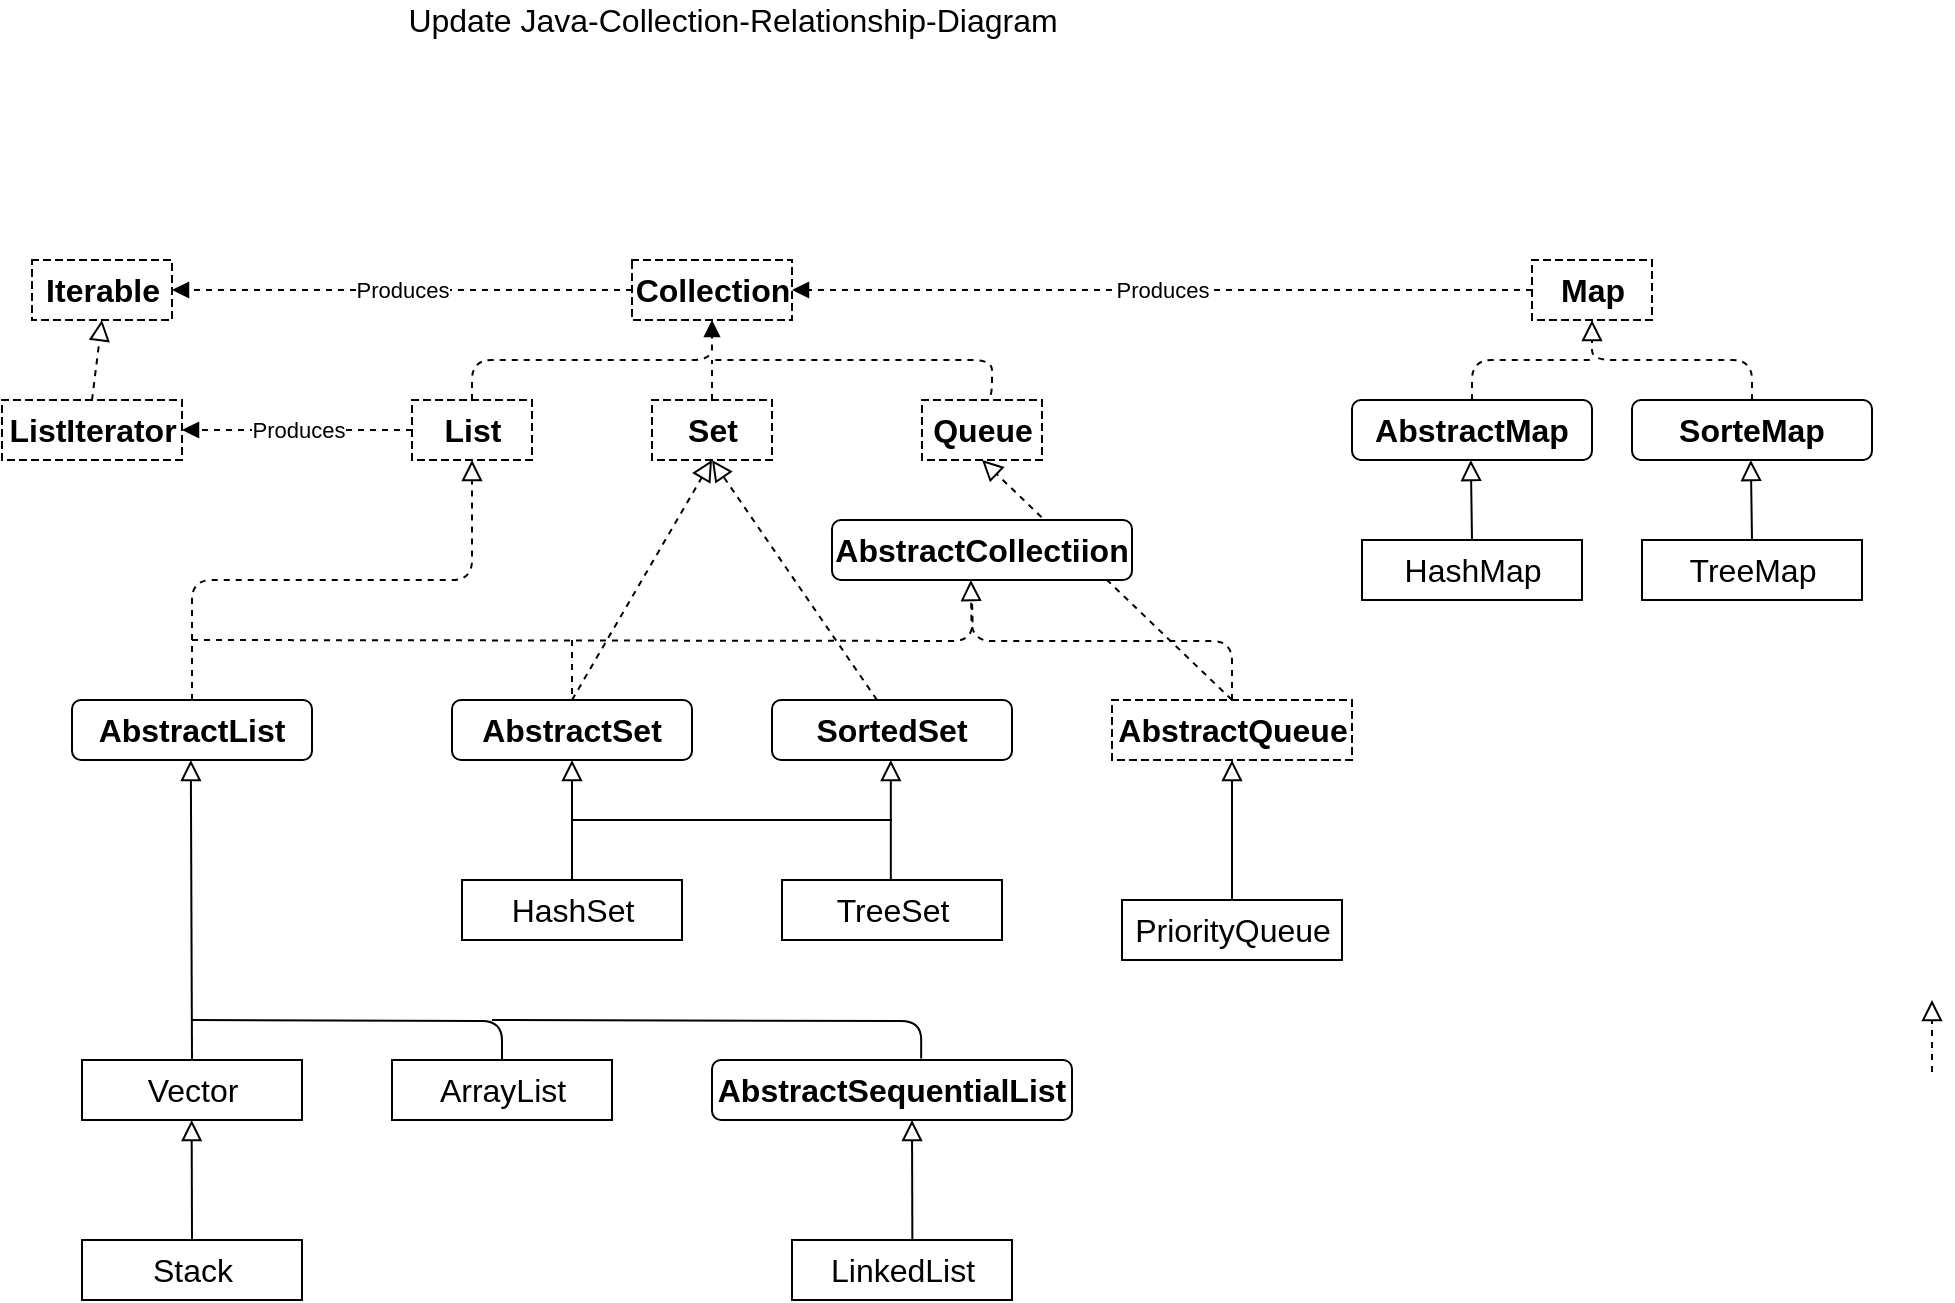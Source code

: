 <mxfile version="14.6.12" type="github">
  <diagram name="Page-1" id="e7e014a7-5840-1c2e-5031-d8a46d1fe8dd">
    <mxGraphModel dx="1019" dy="616" grid="1" gridSize="10" guides="1" tooltips="1" connect="1" arrows="1" fold="1" page="1" pageScale="1" pageWidth="1169" pageHeight="826" background="#ffffff" math="0" shadow="0">
      <root>
        <mxCell id="0" />
        <mxCell id="1" parent="0" />
        <mxCell id="dg4Ksw1on97DuJ25nvBi-41" value="&lt;b&gt;&lt;font style=&quot;font-size: 16px&quot;&gt;Iterable&lt;/font&gt;&lt;/b&gt;" style="shape=partialRectangle;html=1;top=1;align=center;dashed=1;" vertex="1" parent="1">
          <mxGeometry x="20" y="160" width="70" height="30" as="geometry" />
        </mxCell>
        <mxCell id="dg4Ksw1on97DuJ25nvBi-42" value="&lt;b&gt;&lt;font style=&quot;font-size: 16px&quot;&gt;Collection&lt;/font&gt;&lt;/b&gt;" style="shape=partialRectangle;html=1;top=1;align=center;dashed=1;" vertex="1" parent="1">
          <mxGeometry x="320" y="160" width="80" height="30" as="geometry" />
        </mxCell>
        <mxCell id="dg4Ksw1on97DuJ25nvBi-43" value="&lt;b&gt;&lt;font style=&quot;font-size: 16px&quot;&gt;Map&lt;/font&gt;&lt;/b&gt;" style="shape=partialRectangle;html=1;top=1;align=center;dashed=1;" vertex="1" parent="1">
          <mxGeometry x="770" y="160" width="60" height="30" as="geometry" />
        </mxCell>
        <mxCell id="dg4Ksw1on97DuJ25nvBi-56" value="" style="html=1;verticalAlign=bottom;labelBackgroundColor=none;endArrow=block;endFill=1;dashed=1;exitX=0;exitY=0.5;exitDx=0;exitDy=0;entryX=1;entryY=0.5;entryDx=0;entryDy=0;" edge="1" parent="1" source="dg4Ksw1on97DuJ25nvBi-42" target="dg4Ksw1on97DuJ25nvBi-41">
          <mxGeometry width="160" relative="1" as="geometry">
            <mxPoint x="280" y="280" as="sourcePoint" />
            <mxPoint x="220" y="170" as="targetPoint" />
          </mxGeometry>
        </mxCell>
        <mxCell id="dg4Ksw1on97DuJ25nvBi-59" value="Produces" style="edgeLabel;html=1;align=center;verticalAlign=middle;resizable=0;points=[];" vertex="1" connectable="0" parent="dg4Ksw1on97DuJ25nvBi-56">
          <mxGeometry y="-1" relative="1" as="geometry">
            <mxPoint as="offset" />
          </mxGeometry>
        </mxCell>
        <mxCell id="dg4Ksw1on97DuJ25nvBi-60" value="Produces" style="edgeLabel;html=1;align=center;verticalAlign=middle;resizable=0;points=[];" vertex="1" connectable="0" parent="dg4Ksw1on97DuJ25nvBi-56">
          <mxGeometry y="-1" relative="1" as="geometry">
            <mxPoint y="1" as="offset" />
          </mxGeometry>
        </mxCell>
        <mxCell id="dg4Ksw1on97DuJ25nvBi-64" value="" style="html=1;verticalAlign=bottom;labelBackgroundColor=none;endArrow=block;endFill=1;dashed=1;exitX=0;exitY=0.5;exitDx=0;exitDy=0;entryX=1;entryY=0.5;entryDx=0;entryDy=0;" edge="1" parent="1" source="dg4Ksw1on97DuJ25nvBi-43" target="dg4Ksw1on97DuJ25nvBi-42">
          <mxGeometry width="160" relative="1" as="geometry">
            <mxPoint x="510" y="174.5" as="sourcePoint" />
            <mxPoint x="410" y="174.5" as="targetPoint" />
          </mxGeometry>
        </mxCell>
        <mxCell id="dg4Ksw1on97DuJ25nvBi-65" value="Produces" style="edgeLabel;html=1;align=center;verticalAlign=middle;resizable=0;points=[];" vertex="1" connectable="0" parent="dg4Ksw1on97DuJ25nvBi-64">
          <mxGeometry y="-1" relative="1" as="geometry">
            <mxPoint as="offset" />
          </mxGeometry>
        </mxCell>
        <mxCell id="dg4Ksw1on97DuJ25nvBi-66" value="Produces" style="edgeLabel;html=1;align=center;verticalAlign=middle;resizable=0;points=[];" vertex="1" connectable="0" parent="dg4Ksw1on97DuJ25nvBi-64">
          <mxGeometry y="-1" relative="1" as="geometry">
            <mxPoint y="1" as="offset" />
          </mxGeometry>
        </mxCell>
        <mxCell id="dg4Ksw1on97DuJ25nvBi-67" value="&lt;b&gt;&lt;font style=&quot;font-size: 16px&quot;&gt;ListIterator&lt;/font&gt;&lt;/b&gt;" style="shape=partialRectangle;html=1;top=1;align=center;dashed=1;" vertex="1" parent="1">
          <mxGeometry x="5" y="230" width="90" height="30" as="geometry" />
        </mxCell>
        <mxCell id="dg4Ksw1on97DuJ25nvBi-68" value="&lt;b&gt;&lt;font style=&quot;font-size: 16px&quot;&gt;List&lt;/font&gt;&lt;/b&gt;" style="shape=partialRectangle;html=1;top=1;align=center;dashed=1;" vertex="1" parent="1">
          <mxGeometry x="210" y="230" width="60" height="30" as="geometry" />
        </mxCell>
        <mxCell id="dg4Ksw1on97DuJ25nvBi-70" value="&lt;b&gt;&lt;font style=&quot;font-size: 16px&quot;&gt;Set&lt;/font&gt;&lt;/b&gt;" style="shape=partialRectangle;html=1;top=1;align=center;dashed=1;" vertex="1" parent="1">
          <mxGeometry x="330" y="230" width="60" height="30" as="geometry" />
        </mxCell>
        <mxCell id="dg4Ksw1on97DuJ25nvBi-74" value="&lt;b&gt;&lt;font style=&quot;font-size: 16px&quot;&gt;Queue&lt;/font&gt;&lt;/b&gt;" style="shape=partialRectangle;html=1;top=1;align=center;dashed=1;" vertex="1" parent="1">
          <mxGeometry x="465" y="230" width="60" height="30" as="geometry" />
        </mxCell>
        <mxCell id="dg4Ksw1on97DuJ25nvBi-79" value="" style="html=1;verticalAlign=bottom;labelBackgroundColor=none;endArrow=block;endFill=1;dashed=1;entryX=1;entryY=0.5;entryDx=0;entryDy=0;exitX=0;exitY=0.5;exitDx=0;exitDy=0;" edge="1" parent="1" source="dg4Ksw1on97DuJ25nvBi-68" target="dg4Ksw1on97DuJ25nvBi-67">
          <mxGeometry width="160" relative="1" as="geometry">
            <mxPoint x="290" y="245" as="sourcePoint" />
            <mxPoint x="170" y="244.5" as="targetPoint" />
          </mxGeometry>
        </mxCell>
        <mxCell id="dg4Ksw1on97DuJ25nvBi-80" value="Produces" style="edgeLabel;html=1;align=center;verticalAlign=middle;resizable=0;points=[];" vertex="1" connectable="0" parent="dg4Ksw1on97DuJ25nvBi-79">
          <mxGeometry y="-1" relative="1" as="geometry">
            <mxPoint as="offset" />
          </mxGeometry>
        </mxCell>
        <mxCell id="dg4Ksw1on97DuJ25nvBi-81" value="Produces" style="edgeLabel;html=1;align=center;verticalAlign=middle;resizable=0;points=[];" vertex="1" connectable="0" parent="dg4Ksw1on97DuJ25nvBi-79">
          <mxGeometry y="-1" relative="1" as="geometry">
            <mxPoint y="1" as="offset" />
          </mxGeometry>
        </mxCell>
        <mxCell id="dg4Ksw1on97DuJ25nvBi-82" value="" style="html=1;verticalAlign=bottom;labelBackgroundColor=none;endArrow=block;endFill=1;dashed=1;entryX=0.5;entryY=1;entryDx=0;entryDy=0;exitX=0.5;exitY=0;exitDx=0;exitDy=0;edgeStyle=orthogonalEdgeStyle;" edge="1" parent="1" source="dg4Ksw1on97DuJ25nvBi-68" target="dg4Ksw1on97DuJ25nvBi-42">
          <mxGeometry width="160" relative="1" as="geometry">
            <mxPoint x="360" y="360" as="sourcePoint" />
            <mxPoint x="350" y="190" as="targetPoint" />
          </mxGeometry>
        </mxCell>
        <mxCell id="dg4Ksw1on97DuJ25nvBi-88" value="" style="endArrow=none;dashed=1;html=1;exitX=0.5;exitY=0;exitDx=0;exitDy=0;edgeStyle=orthogonalEdgeStyle;" edge="1" parent="1" source="dg4Ksw1on97DuJ25nvBi-74">
          <mxGeometry width="50" height="50" relative="1" as="geometry">
            <mxPoint x="570" y="230" as="sourcePoint" />
            <mxPoint x="360" y="210" as="targetPoint" />
            <Array as="points">
              <mxPoint x="500" y="230" />
              <mxPoint x="500" y="210" />
            </Array>
          </mxGeometry>
        </mxCell>
        <mxCell id="dg4Ksw1on97DuJ25nvBi-91" value="" style="endArrow=block;startArrow=none;endFill=0;startFill=0;endSize=8;html=1;verticalAlign=bottom;dashed=1;labelBackgroundColor=none;entryX=0.5;entryY=1;entryDx=0;entryDy=0;exitX=0.5;exitY=0;exitDx=0;exitDy=0;" edge="1" parent="1" source="dg4Ksw1on97DuJ25nvBi-67" target="dg4Ksw1on97DuJ25nvBi-41">
          <mxGeometry width="160" relative="1" as="geometry">
            <mxPoint x="50" y="230" as="sourcePoint" />
            <mxPoint x="560" y="360" as="targetPoint" />
          </mxGeometry>
        </mxCell>
        <mxCell id="dg4Ksw1on97DuJ25nvBi-93" value="" style="endArrow=block;startArrow=none;endFill=0;startFill=0;endSize=8;html=1;verticalAlign=bottom;dashed=1;labelBackgroundColor=none;exitX=0.5;exitY=0;exitDx=0;exitDy=0;edgeStyle=orthogonalEdgeStyle;entryX=0.5;entryY=1;entryDx=0;entryDy=0;" edge="1" parent="1" source="dg4Ksw1on97DuJ25nvBi-122" target="dg4Ksw1on97DuJ25nvBi-68">
          <mxGeometry width="160" relative="1" as="geometry">
            <mxPoint x="125" y="370" as="sourcePoint" />
            <mxPoint x="240" y="265" as="targetPoint" />
          </mxGeometry>
        </mxCell>
        <mxCell id="dg4Ksw1on97DuJ25nvBi-95" value="" style="endArrow=block;startArrow=none;endFill=0;startFill=0;endSize=8;html=1;verticalAlign=bottom;dashed=1;labelBackgroundColor=none;entryX=0.5;entryY=1;entryDx=0;entryDy=0;exitX=0.5;exitY=0;exitDx=0;exitDy=0;" edge="1" parent="1" source="dg4Ksw1on97DuJ25nvBi-125" target="dg4Ksw1on97DuJ25nvBi-70">
          <mxGeometry width="160" relative="1" as="geometry">
            <mxPoint x="312.5" y="380" as="sourcePoint" />
            <mxPoint x="420.0" y="260" as="targetPoint" />
          </mxGeometry>
        </mxCell>
        <mxCell id="dg4Ksw1on97DuJ25nvBi-96" value="" style="endArrow=block;startArrow=none;endFill=0;startFill=0;endSize=8;html=1;verticalAlign=bottom;dashed=1;labelBackgroundColor=none;entryX=0.5;entryY=1;entryDx=0;entryDy=0;exitX=0.5;exitY=0;exitDx=0;exitDy=0;" edge="1" parent="1" source="dg4Ksw1on97DuJ25nvBi-104" target="dg4Ksw1on97DuJ25nvBi-74">
          <mxGeometry width="160" relative="1" as="geometry">
            <mxPoint x="569.41" y="296" as="sourcePoint" />
            <mxPoint x="569.41" y="260" as="targetPoint" />
          </mxGeometry>
        </mxCell>
        <mxCell id="dg4Ksw1on97DuJ25nvBi-102" value="" style="endArrow=block;startArrow=none;endFill=0;startFill=0;endSize=8;html=1;verticalAlign=bottom;dashed=1;labelBackgroundColor=none;entryX=0.5;entryY=1;entryDx=0;entryDy=0;exitX=0.5;exitY=0;exitDx=0;exitDy=0;" edge="1" parent="1" target="dg4Ksw1on97DuJ25nvBi-70">
          <mxGeometry width="160" relative="1" as="geometry">
            <mxPoint x="442.5" y="380" as="sourcePoint" />
            <mxPoint x="430" y="270" as="targetPoint" />
          </mxGeometry>
        </mxCell>
        <mxCell id="dg4Ksw1on97DuJ25nvBi-104" value="&lt;span style=&quot;font-size: 16px&quot;&gt;&lt;b&gt;AbstractQueue&lt;/b&gt;&lt;/span&gt;" style="shape=partialRectangle;html=1;top=1;align=center;dashed=1;" vertex="1" parent="1">
          <mxGeometry x="560" y="380" width="120" height="30" as="geometry" />
        </mxCell>
        <mxCell id="dg4Ksw1on97DuJ25nvBi-105" value="" style="endArrow=block;startArrow=none;endFill=0;startFill=0;endSize=8;html=1;verticalAlign=bottom;dashed=1;labelBackgroundColor=none;entryX=0.5;entryY=1;entryDx=0;entryDy=0;exitX=0.5;exitY=0;exitDx=0;exitDy=0;edgeStyle=orthogonalEdgeStyle;" edge="1" parent="1" source="dg4Ksw1on97DuJ25nvBi-104">
          <mxGeometry width="160" relative="1" as="geometry">
            <mxPoint x="540" y="440" as="sourcePoint" />
            <mxPoint x="489.41" y="320" as="targetPoint" />
          </mxGeometry>
        </mxCell>
        <mxCell id="dg4Ksw1on97DuJ25nvBi-110" value="AbstractMap" style="rounded=1;whiteSpace=wrap;html=1;align=center;fontStyle=1;fontSize=16;" vertex="1" parent="1">
          <mxGeometry x="680" y="230" width="120" height="30" as="geometry" />
        </mxCell>
        <mxCell id="dg4Ksw1on97DuJ25nvBi-112" value="&lt;b style=&quot;font-size: 12px&quot;&gt;&lt;font style=&quot;font-size: 16px&quot;&gt;SorteMap&lt;/font&gt;&lt;/b&gt;" style="rounded=1;whiteSpace=wrap;html=1;align=center;fontStyle=1;fontSize=16;" vertex="1" parent="1">
          <mxGeometry x="820" y="230" width="120" height="30" as="geometry" />
        </mxCell>
        <mxCell id="dg4Ksw1on97DuJ25nvBi-117" value="" style="endArrow=block;startArrow=none;endFill=0;startFill=0;endSize=8;html=1;verticalAlign=bottom;dashed=1;labelBackgroundColor=none;exitX=0.5;exitY=0;exitDx=0;exitDy=0;entryX=0.5;entryY=1;entryDx=0;entryDy=0;edgeStyle=orthogonalEdgeStyle;" edge="1" parent="1" source="dg4Ksw1on97DuJ25nvBi-112" target="dg4Ksw1on97DuJ25nvBi-43">
          <mxGeometry width="160" relative="1" as="geometry">
            <mxPoint x="820" y="240" as="sourcePoint" />
            <mxPoint x="810" y="190" as="targetPoint" />
          </mxGeometry>
        </mxCell>
        <mxCell id="dg4Ksw1on97DuJ25nvBi-118" value="" style="endArrow=none;dashed=1;html=1;fontSize=16;exitX=0.5;exitY=0;exitDx=0;exitDy=0;edgeStyle=orthogonalEdgeStyle;" edge="1" parent="1" source="dg4Ksw1on97DuJ25nvBi-110">
          <mxGeometry width="50" height="50" relative="1" as="geometry">
            <mxPoint x="510" y="310" as="sourcePoint" />
            <mxPoint x="800" y="210" as="targetPoint" />
            <Array as="points">
              <mxPoint x="740" y="210" />
            </Array>
          </mxGeometry>
        </mxCell>
        <mxCell id="dg4Ksw1on97DuJ25nvBi-119" value="&lt;b&gt;AbstractCollectiion&lt;/b&gt;" style="rounded=1;whiteSpace=wrap;html=1;align=center;fontStyle=1;fontSize=16;" vertex="1" parent="1">
          <mxGeometry x="420" y="290" width="150" height="30" as="geometry" />
        </mxCell>
        <mxCell id="dg4Ksw1on97DuJ25nvBi-120" value="" style="endArrow=none;dashed=1;html=1;fontSize=16;edgeStyle=orthogonalEdgeStyle;" edge="1" parent="1">
          <mxGeometry width="50" height="50" relative="1" as="geometry">
            <mxPoint x="100" y="350" as="sourcePoint" />
            <mxPoint x="490" y="330" as="targetPoint" />
          </mxGeometry>
        </mxCell>
        <mxCell id="dg4Ksw1on97DuJ25nvBi-122" value="AbstractList" style="rounded=1;whiteSpace=wrap;html=1;align=center;fontStyle=1;fontSize=16;" vertex="1" parent="1">
          <mxGeometry x="40" y="380" width="120" height="30" as="geometry" />
        </mxCell>
        <mxCell id="dg4Ksw1on97DuJ25nvBi-124" value="" style="endArrow=none;dashed=1;html=1;fontSize=16;exitX=0.5;exitY=0;exitDx=0;exitDy=0;" edge="1" parent="1" source="dg4Ksw1on97DuJ25nvBi-70">
          <mxGeometry width="50" height="50" relative="1" as="geometry">
            <mxPoint x="360" y="220" as="sourcePoint" />
            <mxPoint x="360" y="210" as="targetPoint" />
          </mxGeometry>
        </mxCell>
        <mxCell id="dg4Ksw1on97DuJ25nvBi-125" value="&lt;b&gt;AbstractSet&lt;/b&gt;" style="rounded=1;whiteSpace=wrap;html=1;align=center;fontStyle=1;fontSize=16;" vertex="1" parent="1">
          <mxGeometry x="230" y="380" width="120" height="30" as="geometry" />
        </mxCell>
        <mxCell id="dg4Ksw1on97DuJ25nvBi-126" value="&lt;b&gt;SortedSet&lt;/b&gt;" style="rounded=1;whiteSpace=wrap;html=1;align=center;fontStyle=1;fontSize=16;" vertex="1" parent="1">
          <mxGeometry x="390" y="380" width="120" height="30" as="geometry" />
        </mxCell>
        <mxCell id="dg4Ksw1on97DuJ25nvBi-127" value="" style="endArrow=none;dashed=1;html=1;fontSize=16;entryX=0.5;entryY=0;entryDx=0;entryDy=0;" edge="1" parent="1" target="dg4Ksw1on97DuJ25nvBi-125">
          <mxGeometry width="50" height="50" relative="1" as="geometry">
            <mxPoint x="290" y="350" as="sourcePoint" />
            <mxPoint x="390" y="270" as="targetPoint" />
          </mxGeometry>
        </mxCell>
        <mxCell id="dg4Ksw1on97DuJ25nvBi-128" value="Update Java-Collection-Relationship-Diagram" style="text;html=1;align=center;verticalAlign=middle;resizable=0;points=[];autosize=1;strokeColor=none;fontSize=16;" vertex="1" parent="1">
          <mxGeometry x="200" y="30" width="340" height="20" as="geometry" />
        </mxCell>
        <mxCell id="dg4Ksw1on97DuJ25nvBi-129" value="PriorityQueue" style="html=1;fontSize=16;align=center;" vertex="1" parent="1">
          <mxGeometry x="565" y="480" width="110" height="30" as="geometry" />
        </mxCell>
        <mxCell id="dg4Ksw1on97DuJ25nvBi-132" value="" style="endArrow=block;html=1;rounded=0;align=center;verticalAlign=bottom;endFill=0;labelBackgroundColor=none;endSize=8;fontSize=16;exitX=0.5;exitY=0;exitDx=0;exitDy=0;entryX=0.5;entryY=1;entryDx=0;entryDy=0;" edge="1" parent="1" source="dg4Ksw1on97DuJ25nvBi-129" target="dg4Ksw1on97DuJ25nvBi-104">
          <mxGeometry relative="1" as="geometry">
            <mxPoint x="450" y="540" as="sourcePoint" />
            <mxPoint x="630" y="410" as="targetPoint" />
          </mxGeometry>
        </mxCell>
        <mxCell id="dg4Ksw1on97DuJ25nvBi-134" value="HashMap" style="html=1;fontSize=16;align=center;" vertex="1" parent="1">
          <mxGeometry x="685" y="300" width="110" height="30" as="geometry" />
        </mxCell>
        <mxCell id="dg4Ksw1on97DuJ25nvBi-135" value="TreeMap" style="html=1;fontSize=16;align=center;" vertex="1" parent="1">
          <mxGeometry x="825" y="300" width="110" height="30" as="geometry" />
        </mxCell>
        <mxCell id="dg4Ksw1on97DuJ25nvBi-136" value="" style="endArrow=block;startArrow=none;endFill=0;startFill=0;endSize=8;html=1;verticalAlign=bottom;dashed=1;labelBackgroundColor=none;entryX=0.5;entryY=1;entryDx=0;entryDy=0;" edge="1" parent="1">
          <mxGeometry width="160" relative="1" as="geometry">
            <mxPoint x="970.0" y="566" as="sourcePoint" />
            <mxPoint x="970.0" y="530" as="targetPoint" />
          </mxGeometry>
        </mxCell>
        <mxCell id="dg4Ksw1on97DuJ25nvBi-137" value="" style="endArrow=block;html=1;rounded=0;align=center;verticalAlign=bottom;endFill=0;labelBackgroundColor=none;endSize=8;fontSize=16;entryX=0.5;entryY=1;entryDx=0;entryDy=0;exitX=0.5;exitY=0;exitDx=0;exitDy=0;" edge="1" parent="1" source="dg4Ksw1on97DuJ25nvBi-135">
          <mxGeometry relative="1" as="geometry">
            <mxPoint x="879" y="290" as="sourcePoint" />
            <mxPoint x="879.41" y="260" as="targetPoint" />
          </mxGeometry>
        </mxCell>
        <mxCell id="dg4Ksw1on97DuJ25nvBi-139" value="" style="endArrow=block;html=1;rounded=0;align=center;verticalAlign=bottom;endFill=0;labelBackgroundColor=none;endSize=8;fontSize=16;entryX=0.5;entryY=1;entryDx=0;entryDy=0;exitX=0.5;exitY=0;exitDx=0;exitDy=0;" edge="1" parent="1">
          <mxGeometry relative="1" as="geometry">
            <mxPoint x="740" y="300" as="sourcePoint" />
            <mxPoint x="739.41" y="260" as="targetPoint" />
          </mxGeometry>
        </mxCell>
        <mxCell id="dg4Ksw1on97DuJ25nvBi-140" value="HashSet" style="html=1;fontSize=16;align=center;" vertex="1" parent="1">
          <mxGeometry x="235" y="470" width="110" height="30" as="geometry" />
        </mxCell>
        <mxCell id="dg4Ksw1on97DuJ25nvBi-141" value="TreeSet" style="html=1;fontSize=16;align=center;" vertex="1" parent="1">
          <mxGeometry x="395" y="470" width="110" height="30" as="geometry" />
        </mxCell>
        <mxCell id="dg4Ksw1on97DuJ25nvBi-143" value="" style="endArrow=block;html=1;rounded=0;align=center;verticalAlign=bottom;endFill=0;labelBackgroundColor=none;endSize=8;fontSize=16;entryX=0.5;entryY=1;entryDx=0;entryDy=0;exitX=0.5;exitY=0;exitDx=0;exitDy=0;" edge="1" parent="1" source="dg4Ksw1on97DuJ25nvBi-140" target="dg4Ksw1on97DuJ25nvBi-125">
          <mxGeometry relative="1" as="geometry">
            <mxPoint x="290.0" y="460" as="sourcePoint" />
            <mxPoint x="289.41" y="420" as="targetPoint" />
          </mxGeometry>
        </mxCell>
        <mxCell id="dg4Ksw1on97DuJ25nvBi-144" value="" style="endArrow=block;html=1;rounded=0;align=center;verticalAlign=bottom;endFill=0;labelBackgroundColor=none;endSize=8;fontSize=16;entryX=0.5;entryY=1;entryDx=0;entryDy=0;exitX=0.5;exitY=0;exitDx=0;exitDy=0;" edge="1" parent="1">
          <mxGeometry relative="1" as="geometry">
            <mxPoint x="449.41" y="470" as="sourcePoint" />
            <mxPoint x="449.41" y="410" as="targetPoint" />
          </mxGeometry>
        </mxCell>
        <mxCell id="dg4Ksw1on97DuJ25nvBi-145" value="" style="endArrow=none;html=1;fontSize=16;" edge="1" parent="1">
          <mxGeometry width="50" height="50" relative="1" as="geometry">
            <mxPoint x="290" y="440" as="sourcePoint" />
            <mxPoint x="450" y="440" as="targetPoint" />
          </mxGeometry>
        </mxCell>
        <mxCell id="dg4Ksw1on97DuJ25nvBi-147" value="" style="endArrow=block;html=1;rounded=0;align=center;verticalAlign=bottom;endFill=0;labelBackgroundColor=none;endSize=8;fontSize=16;entryX=0.5;entryY=1;entryDx=0;entryDy=0;exitX=0.5;exitY=0;exitDx=0;exitDy=0;" edge="1" parent="1" source="dg4Ksw1on97DuJ25nvBi-148">
          <mxGeometry relative="1" as="geometry">
            <mxPoint x="99" y="530" as="sourcePoint" />
            <mxPoint x="99.41" y="410" as="targetPoint" />
          </mxGeometry>
        </mxCell>
        <mxCell id="dg4Ksw1on97DuJ25nvBi-148" value="Vector" style="html=1;fontSize=16;align=center;" vertex="1" parent="1">
          <mxGeometry x="45" y="560" width="110" height="30" as="geometry" />
        </mxCell>
        <mxCell id="dg4Ksw1on97DuJ25nvBi-149" value="" style="endArrow=block;html=1;rounded=0;align=center;verticalAlign=bottom;endFill=0;labelBackgroundColor=none;endSize=8;fontSize=16;entryX=0.5;entryY=1;entryDx=0;entryDy=0;" edge="1" parent="1">
          <mxGeometry relative="1" as="geometry">
            <mxPoint x="100" y="650" as="sourcePoint" />
            <mxPoint x="99.82" y="590" as="targetPoint" />
          </mxGeometry>
        </mxCell>
        <mxCell id="dg4Ksw1on97DuJ25nvBi-150" value="Stack" style="html=1;fontSize=16;align=center;" vertex="1" parent="1">
          <mxGeometry x="45" y="650" width="110" height="30" as="geometry" />
        </mxCell>
        <mxCell id="dg4Ksw1on97DuJ25nvBi-151" value="" style="endArrow=none;html=1;fontSize=16;entryX=0.5;entryY=0;entryDx=0;entryDy=0;edgeStyle=orthogonalEdgeStyle;" edge="1" parent="1" target="dg4Ksw1on97DuJ25nvBi-152">
          <mxGeometry width="50" height="50" relative="1" as="geometry">
            <mxPoint x="100.0" y="540" as="sourcePoint" />
            <mxPoint x="260.0" y="540" as="targetPoint" />
          </mxGeometry>
        </mxCell>
        <mxCell id="dg4Ksw1on97DuJ25nvBi-152" value="ArrayList" style="html=1;fontSize=16;align=center;" vertex="1" parent="1">
          <mxGeometry x="200" y="560" width="110" height="30" as="geometry" />
        </mxCell>
        <mxCell id="dg4Ksw1on97DuJ25nvBi-153" value="" style="endArrow=none;html=1;fontSize=16;entryX=0.581;entryY=-0.024;entryDx=0;entryDy=0;entryPerimeter=0;edgeStyle=orthogonalEdgeStyle;" edge="1" parent="1" target="dg4Ksw1on97DuJ25nvBi-155">
          <mxGeometry width="50" height="50" relative="1" as="geometry">
            <mxPoint x="250.0" y="540" as="sourcePoint" />
            <mxPoint x="410.0" y="540" as="targetPoint" />
          </mxGeometry>
        </mxCell>
        <mxCell id="dg4Ksw1on97DuJ25nvBi-155" value="&lt;b&gt;AbstractSequentialList&lt;/b&gt;" style="rounded=1;whiteSpace=wrap;html=1;align=center;fontStyle=1;fontSize=16;" vertex="1" parent="1">
          <mxGeometry x="360" y="560" width="180" height="30" as="geometry" />
        </mxCell>
        <mxCell id="dg4Ksw1on97DuJ25nvBi-156" value="" style="endArrow=block;html=1;rounded=0;align=center;verticalAlign=bottom;endFill=0;labelBackgroundColor=none;endSize=8;fontSize=16;entryX=0.5;entryY=1;entryDx=0;entryDy=0;" edge="1" parent="1">
          <mxGeometry relative="1" as="geometry">
            <mxPoint x="460.18" y="650" as="sourcePoint" />
            <mxPoint x="460.0" y="590" as="targetPoint" />
          </mxGeometry>
        </mxCell>
        <mxCell id="dg4Ksw1on97DuJ25nvBi-157" value="LinkedList" style="html=1;fontSize=16;align=center;" vertex="1" parent="1">
          <mxGeometry x="400" y="650" width="110" height="30" as="geometry" />
        </mxCell>
      </root>
    </mxGraphModel>
  </diagram>
</mxfile>
